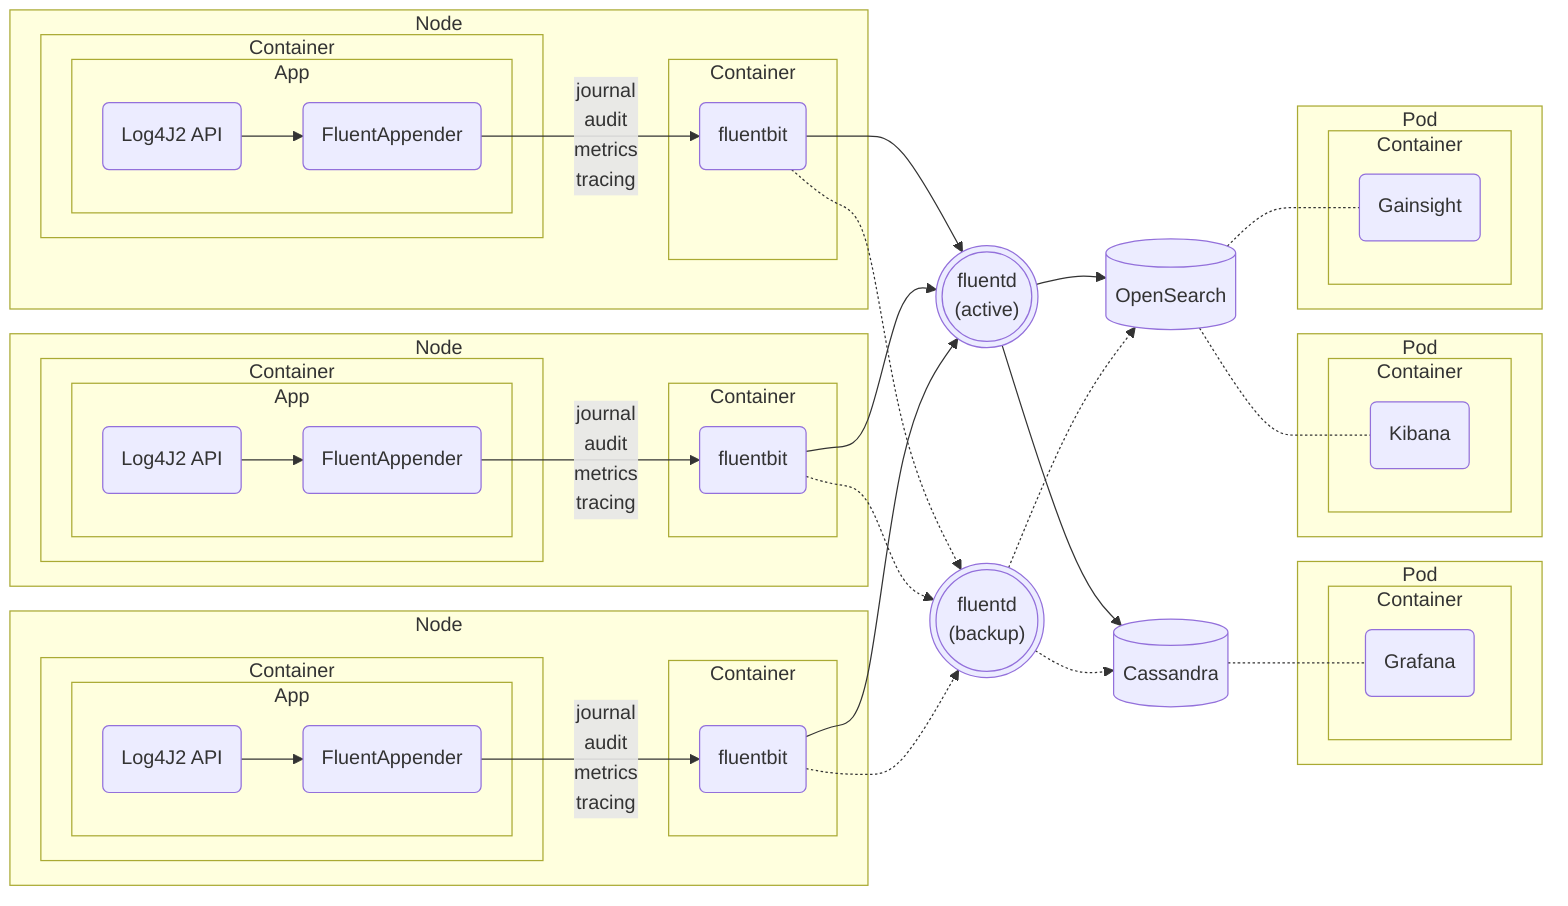 flowchart LR
  subgraph N1[Node]
    subgraph C11[Container]
      subgraph B1[App]
        I1(Log4J2 API) --> A1(FluentAppender)
      end
    end
    subgraph C12[Container]
      A1 --> |journal<br/>audit<br/>metrics<br/>tracing| F1(fluentbit)
    end
  end
  subgraph N2[Node]
    subgraph C21[Container]
      subgraph B2[App]
        I2(Log4J2 API) --> A2(FluentAppender)
      end
    end
    subgraph C22[Container]
      A2 --> |journal<br/>audit<br/>metrics<br/>tracing| F2(fluentbit)
    end
  end
  subgraph N3[Node]
    subgraph C31[Container]
      subgraph B3[App]
        I3(Log4J2 API) --> A3(FluentAppender)
      end
    end
    subgraph C32[Container]
      A3 --> |journal<br/>audit<br/>metrics<br/>tracing| F3(fluentbit)
    end
  end
  F1 --> L1((("fluentd<br/>(active)")))
  F2 --> L1
  F3 --> L1
  L1 --> E1[(Cassandra)]
  L1 --> E2[(OpenSearch)]
  F1 -.-> L2((("fluentd<br/>(backup)")))
  F2 -.-> L2
  F3 -.-> L2
  L2 -.-> E1
  L2 -.-> E2
  subgraph P4[Pod]
    subgraph C4[Container]
      K4(Grafana)
    end
  end
  subgraph P5[Pod]
    subgraph C5[Container]
      K5(Kibana)
    end
  end
  subgraph P6[Pod]
    subgraph C6[Container]
      K6(Gainsight)
    end
  end
  E1 -.- K4
  E2 -.- K5
  E2 -.- K6